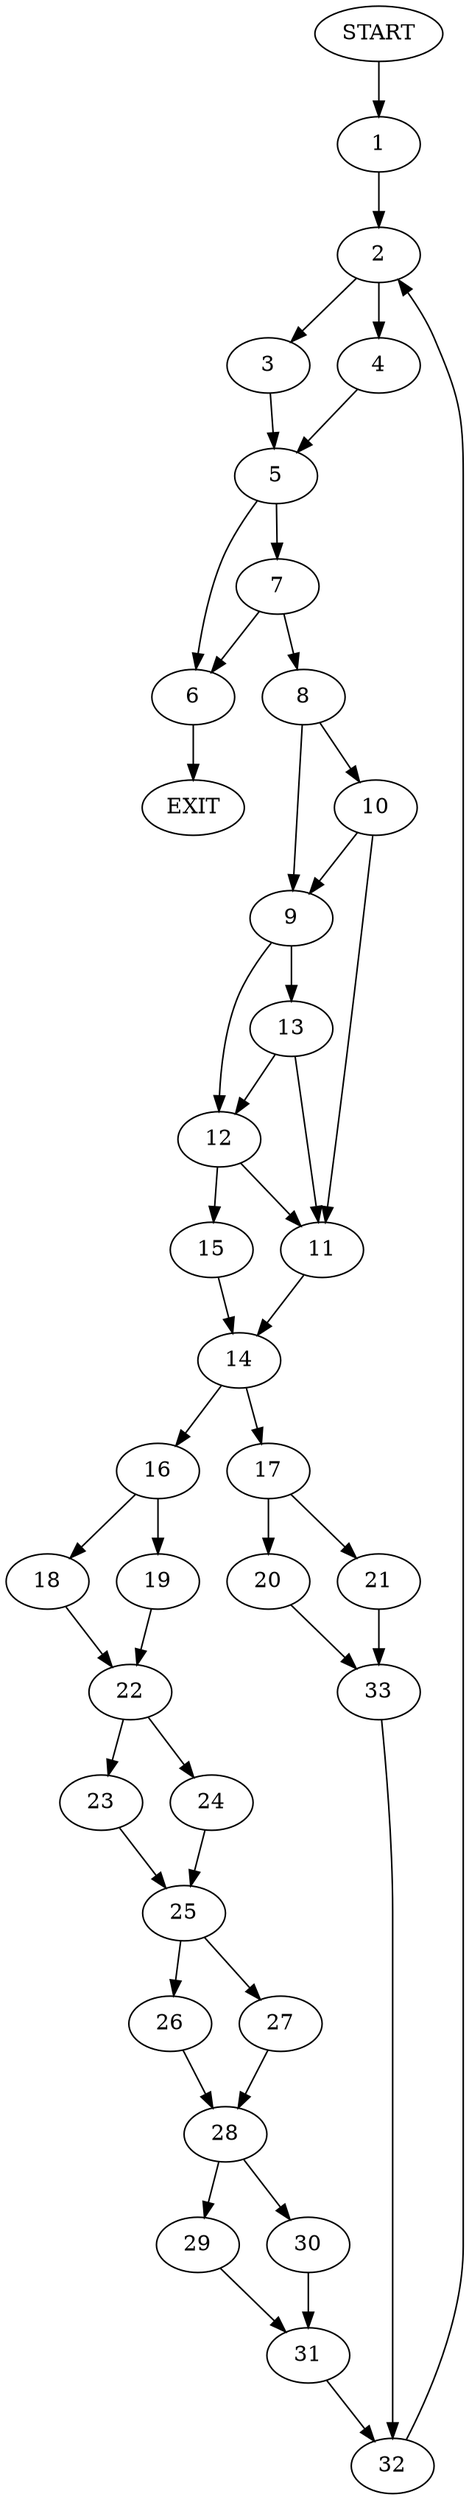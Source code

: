 digraph {
0 [label="START"]
34 [label="EXIT"]
0 -> 1
1 -> 2
2 -> 3
2 -> 4
3 -> 5
4 -> 5
5 -> 6
5 -> 7
6 -> 34
7 -> 8
7 -> 6
8 -> 9
8 -> 10
10 -> 9
10 -> 11
9 -> 12
9 -> 13
11 -> 14
12 -> 15
12 -> 11
13 -> 12
13 -> 11
15 -> 14
14 -> 16
14 -> 17
16 -> 18
16 -> 19
17 -> 20
17 -> 21
19 -> 22
18 -> 22
22 -> 23
22 -> 24
23 -> 25
24 -> 25
25 -> 26
25 -> 27
27 -> 28
26 -> 28
28 -> 29
28 -> 30
29 -> 31
30 -> 31
31 -> 32
32 -> 2
20 -> 33
21 -> 33
33 -> 32
}
